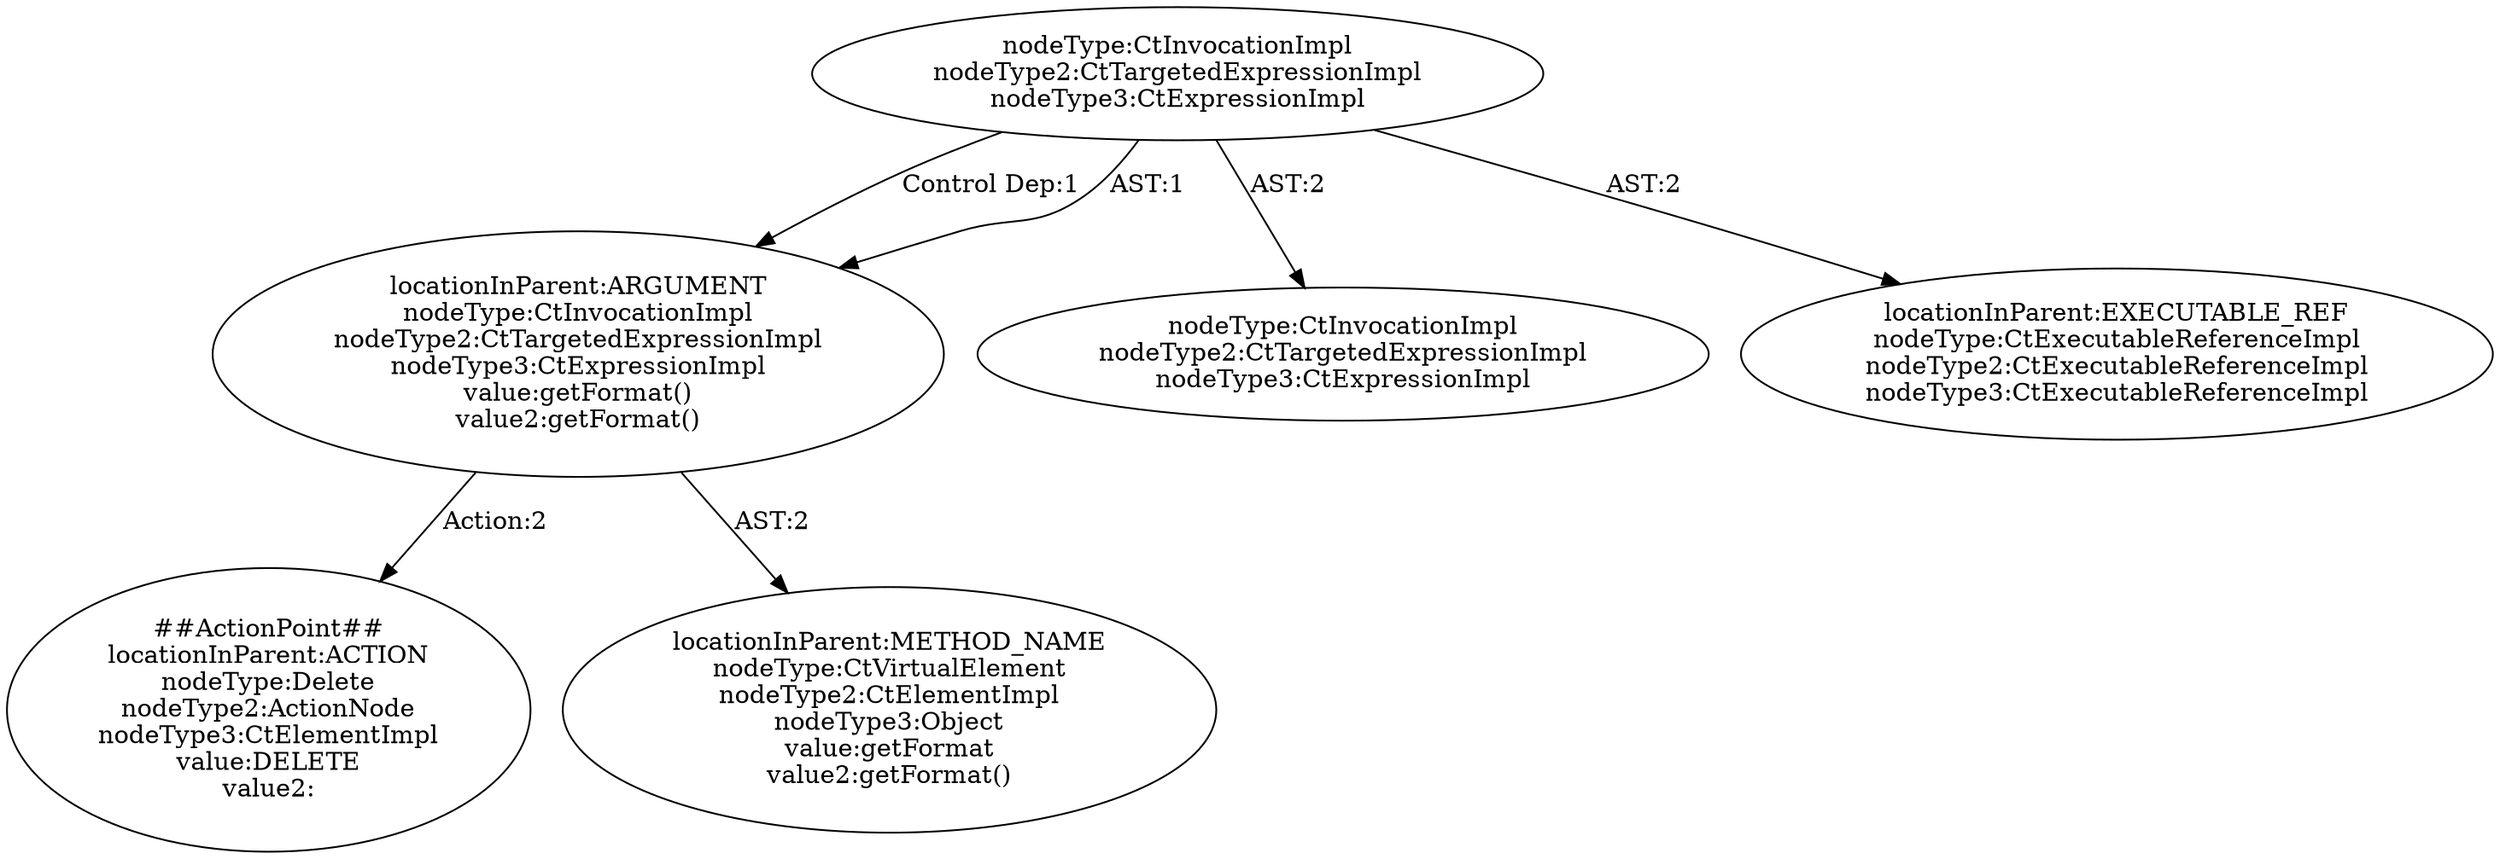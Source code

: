 digraph "Pattern" {
0 [label="##ActionPoint##
locationInParent:ACTION
nodeType:Delete
nodeType2:ActionNode
nodeType3:CtElementImpl
value:DELETE
value2:" shape=ellipse]
1 [label="locationInParent:ARGUMENT
nodeType:CtInvocationImpl
nodeType2:CtTargetedExpressionImpl
nodeType3:CtExpressionImpl
value:getFormat()
value2:getFormat()" shape=ellipse]
2 [label="nodeType:CtInvocationImpl
nodeType2:CtTargetedExpressionImpl
nodeType3:CtExpressionImpl" shape=ellipse]
3 [label="nodeType:CtInvocationImpl
nodeType2:CtTargetedExpressionImpl
nodeType3:CtExpressionImpl" shape=ellipse]
4 [label="locationInParent:EXECUTABLE_REF
nodeType:CtExecutableReferenceImpl
nodeType2:CtExecutableReferenceImpl
nodeType3:CtExecutableReferenceImpl" shape=ellipse]
5 [label="locationInParent:METHOD_NAME
nodeType:CtVirtualElement
nodeType2:CtElementImpl
nodeType3:Object
value:getFormat
value2:getFormat()" shape=ellipse]
1 -> 0 [label="Action:2"];
1 -> 5 [label="AST:2"];
2 -> 1 [label="Control Dep:1"];
2 -> 3 [label="AST:2"];
2 -> 4 [label="AST:2"];
2 -> 1 [label="AST:1"];
}